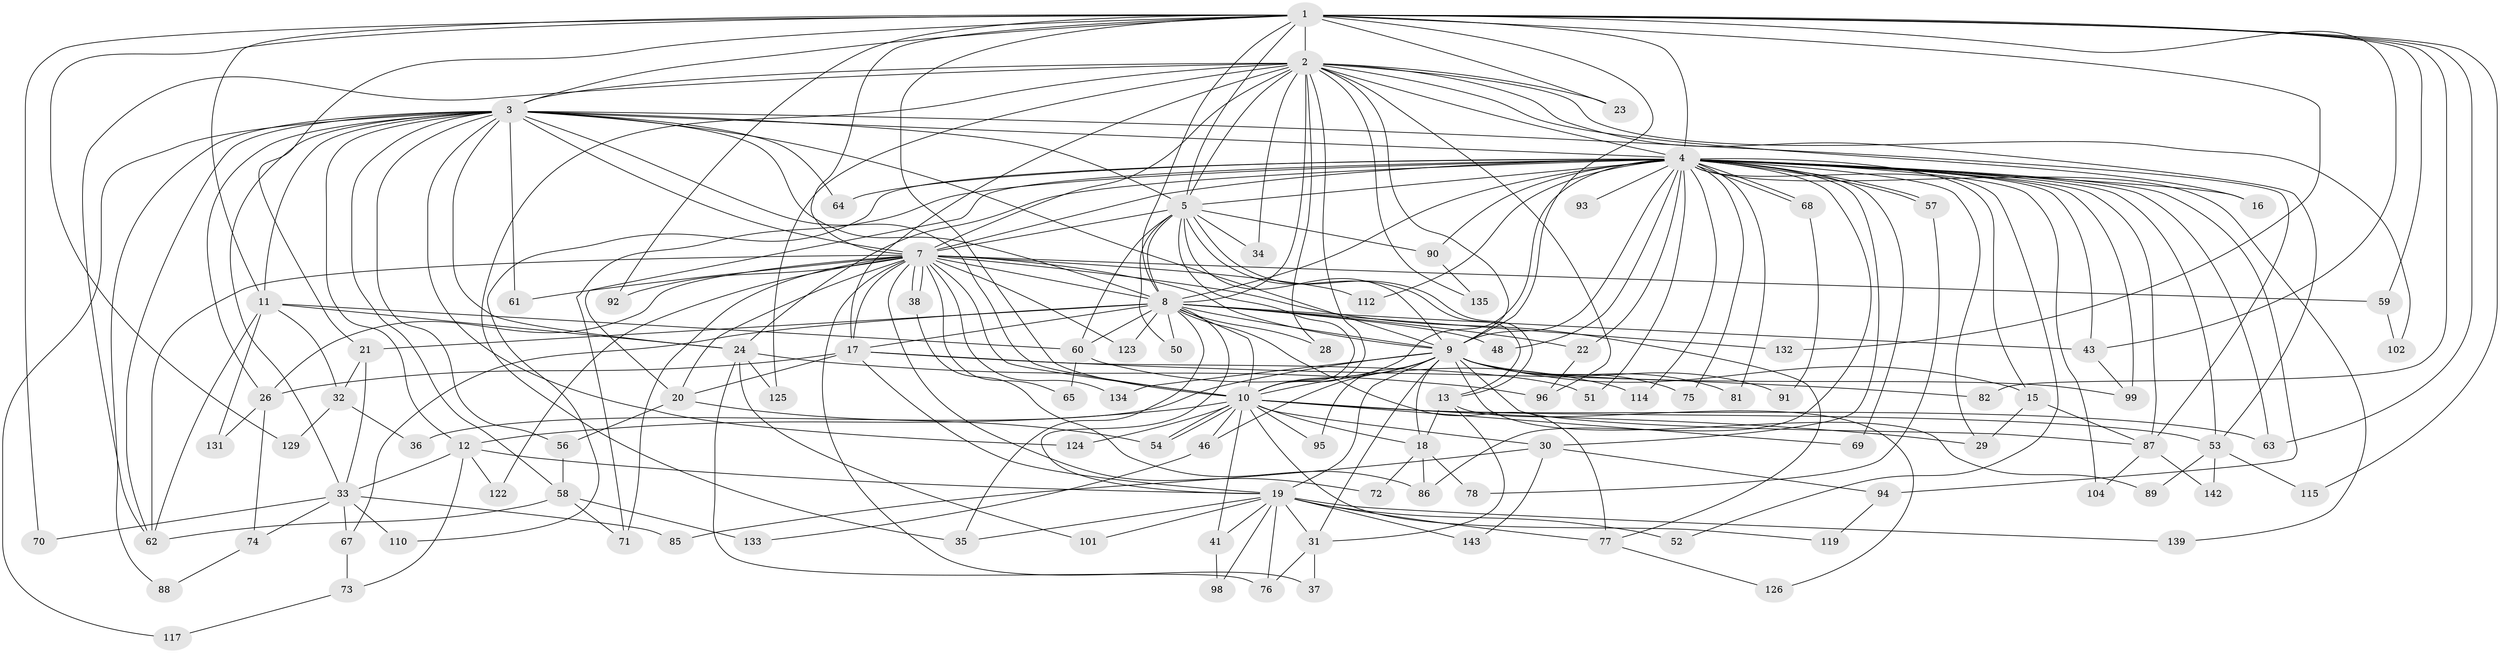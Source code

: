 // Generated by graph-tools (version 1.1) at 2025/23/03/03/25 07:23:46]
// undirected, 104 vertices, 252 edges
graph export_dot {
graph [start="1"]
  node [color=gray90,style=filled];
  1 [super="+14"];
  2 [super="+121"];
  3 [super="+39"];
  4 [super="+6"];
  5 [super="+137"];
  7 [super="+100"];
  8 [super="+66"];
  9 [super="+42"];
  10 [super="+107"];
  11 [super="+128"];
  12 [super="+116"];
  13;
  15 [super="+120"];
  16 [super="+40"];
  17 [super="+113"];
  18 [super="+103"];
  19 [super="+47"];
  20 [super="+25"];
  21 [super="+130"];
  22;
  23;
  24 [super="+44"];
  26 [super="+27"];
  28;
  29 [super="+55"];
  30 [super="+49"];
  31 [super="+97"];
  32;
  33 [super="+84"];
  34;
  35 [super="+136"];
  36;
  37;
  38;
  41;
  43 [super="+45"];
  46;
  48;
  50;
  51;
  52;
  53 [super="+83"];
  54 [super="+111"];
  56;
  57;
  58 [super="+79"];
  59;
  60 [super="+141"];
  61;
  62 [super="+127"];
  63 [super="+109"];
  64;
  65;
  67;
  68;
  69;
  70;
  71 [super="+118"];
  72;
  73;
  74;
  75;
  76 [super="+80"];
  77 [super="+105"];
  78;
  81;
  82;
  85;
  86 [super="+108"];
  87 [super="+106"];
  88;
  89;
  90;
  91;
  92;
  93;
  94;
  95;
  96 [super="+140"];
  98;
  99 [super="+138"];
  101;
  102;
  104;
  110;
  112;
  114;
  115;
  117;
  119;
  122;
  123;
  124;
  125;
  126;
  129;
  131;
  132;
  133;
  134;
  135;
  139;
  142;
  143;
  1 -- 2;
  1 -- 3;
  1 -- 4 [weight=2];
  1 -- 5;
  1 -- 7;
  1 -- 8;
  1 -- 9;
  1 -- 10;
  1 -- 11;
  1 -- 21;
  1 -- 23;
  1 -- 59;
  1 -- 63;
  1 -- 70;
  1 -- 82;
  1 -- 92;
  1 -- 115;
  1 -- 129;
  1 -- 132;
  1 -- 43;
  2 -- 3 [weight=2];
  2 -- 4 [weight=2];
  2 -- 5;
  2 -- 7;
  2 -- 8 [weight=2];
  2 -- 9;
  2 -- 10;
  2 -- 16;
  2 -- 23;
  2 -- 28;
  2 -- 34;
  2 -- 53;
  2 -- 102;
  2 -- 125;
  2 -- 135;
  2 -- 17;
  2 -- 96;
  2 -- 35;
  2 -- 62;
  3 -- 4 [weight=2];
  3 -- 5;
  3 -- 7;
  3 -- 8;
  3 -- 9;
  3 -- 10 [weight=2];
  3 -- 11;
  3 -- 12;
  3 -- 24;
  3 -- 26;
  3 -- 58;
  3 -- 61;
  3 -- 64;
  3 -- 87;
  3 -- 88;
  3 -- 117;
  3 -- 124;
  3 -- 56;
  3 -- 62;
  3 -- 33;
  4 -- 5 [weight=2];
  4 -- 7 [weight=2];
  4 -- 8 [weight=2];
  4 -- 9 [weight=2];
  4 -- 10 [weight=2];
  4 -- 15;
  4 -- 20;
  4 -- 22;
  4 -- 30 [weight=2];
  4 -- 43;
  4 -- 53;
  4 -- 57;
  4 -- 57;
  4 -- 68;
  4 -- 68;
  4 -- 75;
  4 -- 81;
  4 -- 87;
  4 -- 93 [weight=2];
  4 -- 94;
  4 -- 99;
  4 -- 104;
  4 -- 114;
  4 -- 139;
  4 -- 64;
  4 -- 69;
  4 -- 16 [weight=2];
  4 -- 90;
  4 -- 110;
  4 -- 48;
  4 -- 112;
  4 -- 51;
  4 -- 52;
  4 -- 24;
  4 -- 29;
  4 -- 71;
  4 -- 86;
  4 -- 63;
  5 -- 7;
  5 -- 8;
  5 -- 9;
  5 -- 10;
  5 -- 13;
  5 -- 13;
  5 -- 34;
  5 -- 50;
  5 -- 60 [weight=2];
  5 -- 90;
  7 -- 8;
  7 -- 9;
  7 -- 10 [weight=3];
  7 -- 17;
  7 -- 37;
  7 -- 38;
  7 -- 38;
  7 -- 59;
  7 -- 61;
  7 -- 62;
  7 -- 65;
  7 -- 71;
  7 -- 72;
  7 -- 92;
  7 -- 112;
  7 -- 122;
  7 -- 123;
  7 -- 134;
  7 -- 26;
  7 -- 77;
  7 -- 20;
  8 -- 9;
  8 -- 10;
  8 -- 17;
  8 -- 19;
  8 -- 21;
  8 -- 22;
  8 -- 28;
  8 -- 35;
  8 -- 43;
  8 -- 48;
  8 -- 50;
  8 -- 60;
  8 -- 67;
  8 -- 77;
  8 -- 123;
  8 -- 132;
  9 -- 10;
  9 -- 15;
  9 -- 31;
  9 -- 36;
  9 -- 46;
  9 -- 75;
  9 -- 81;
  9 -- 89;
  9 -- 91;
  9 -- 95;
  9 -- 99;
  9 -- 134;
  9 -- 19;
  9 -- 18;
  9 -- 87;
  10 -- 12;
  10 -- 18;
  10 -- 29;
  10 -- 30;
  10 -- 41;
  10 -- 46;
  10 -- 54;
  10 -- 54;
  10 -- 63;
  10 -- 69;
  10 -- 95;
  10 -- 119;
  10 -- 124;
  10 -- 53;
  11 -- 24;
  11 -- 32;
  11 -- 131;
  11 -- 60;
  11 -- 62;
  12 -- 33;
  12 -- 73;
  12 -- 122;
  12 -- 19;
  13 -- 18;
  13 -- 31;
  13 -- 126;
  15 -- 29;
  15 -- 87;
  17 -- 19;
  17 -- 20;
  17 -- 26;
  17 -- 51;
  17 -- 82;
  18 -- 72;
  18 -- 78;
  18 -- 86;
  19 -- 35;
  19 -- 41;
  19 -- 52;
  19 -- 76;
  19 -- 98;
  19 -- 101;
  19 -- 139;
  19 -- 77;
  19 -- 143;
  19 -- 31;
  20 -- 56;
  20 -- 54;
  21 -- 32;
  21 -- 33 [weight=2];
  22 -- 96;
  24 -- 96;
  24 -- 101;
  24 -- 125;
  24 -- 76;
  26 -- 74;
  26 -- 131;
  30 -- 85;
  30 -- 94;
  30 -- 143;
  31 -- 37;
  31 -- 76;
  32 -- 36;
  32 -- 129;
  33 -- 67;
  33 -- 70;
  33 -- 74;
  33 -- 85;
  33 -- 110;
  38 -- 86;
  41 -- 98;
  43 -- 99;
  46 -- 133;
  53 -- 89;
  53 -- 142;
  53 -- 115;
  56 -- 58;
  57 -- 78;
  58 -- 71;
  58 -- 133;
  58 -- 62;
  59 -- 102;
  60 -- 65;
  60 -- 114;
  67 -- 73;
  68 -- 91;
  73 -- 117;
  74 -- 88;
  77 -- 126;
  87 -- 104;
  87 -- 142;
  90 -- 135;
  94 -- 119;
}
